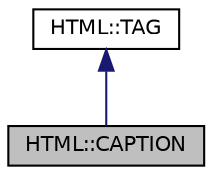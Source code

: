 digraph "HTML::CAPTION"
{
  edge [fontname="Helvetica",fontsize="10",labelfontname="Helvetica",labelfontsize="10"];
  node [fontname="Helvetica",fontsize="10",shape=record];
  Node2 [label="HTML::CAPTION",height=0.2,width=0.4,color="black", fillcolor="grey75", style="filled", fontcolor="black"];
  Node3 -> Node2 [dir="back",color="midnightblue",fontsize="10",style="solid",fontname="Helvetica"];
  Node3 [label="HTML::TAG",height=0.2,width=0.4,color="black", fillcolor="white", style="filled",URL="$class_h_t_m_l_1_1_t_a_g.html"];
}
